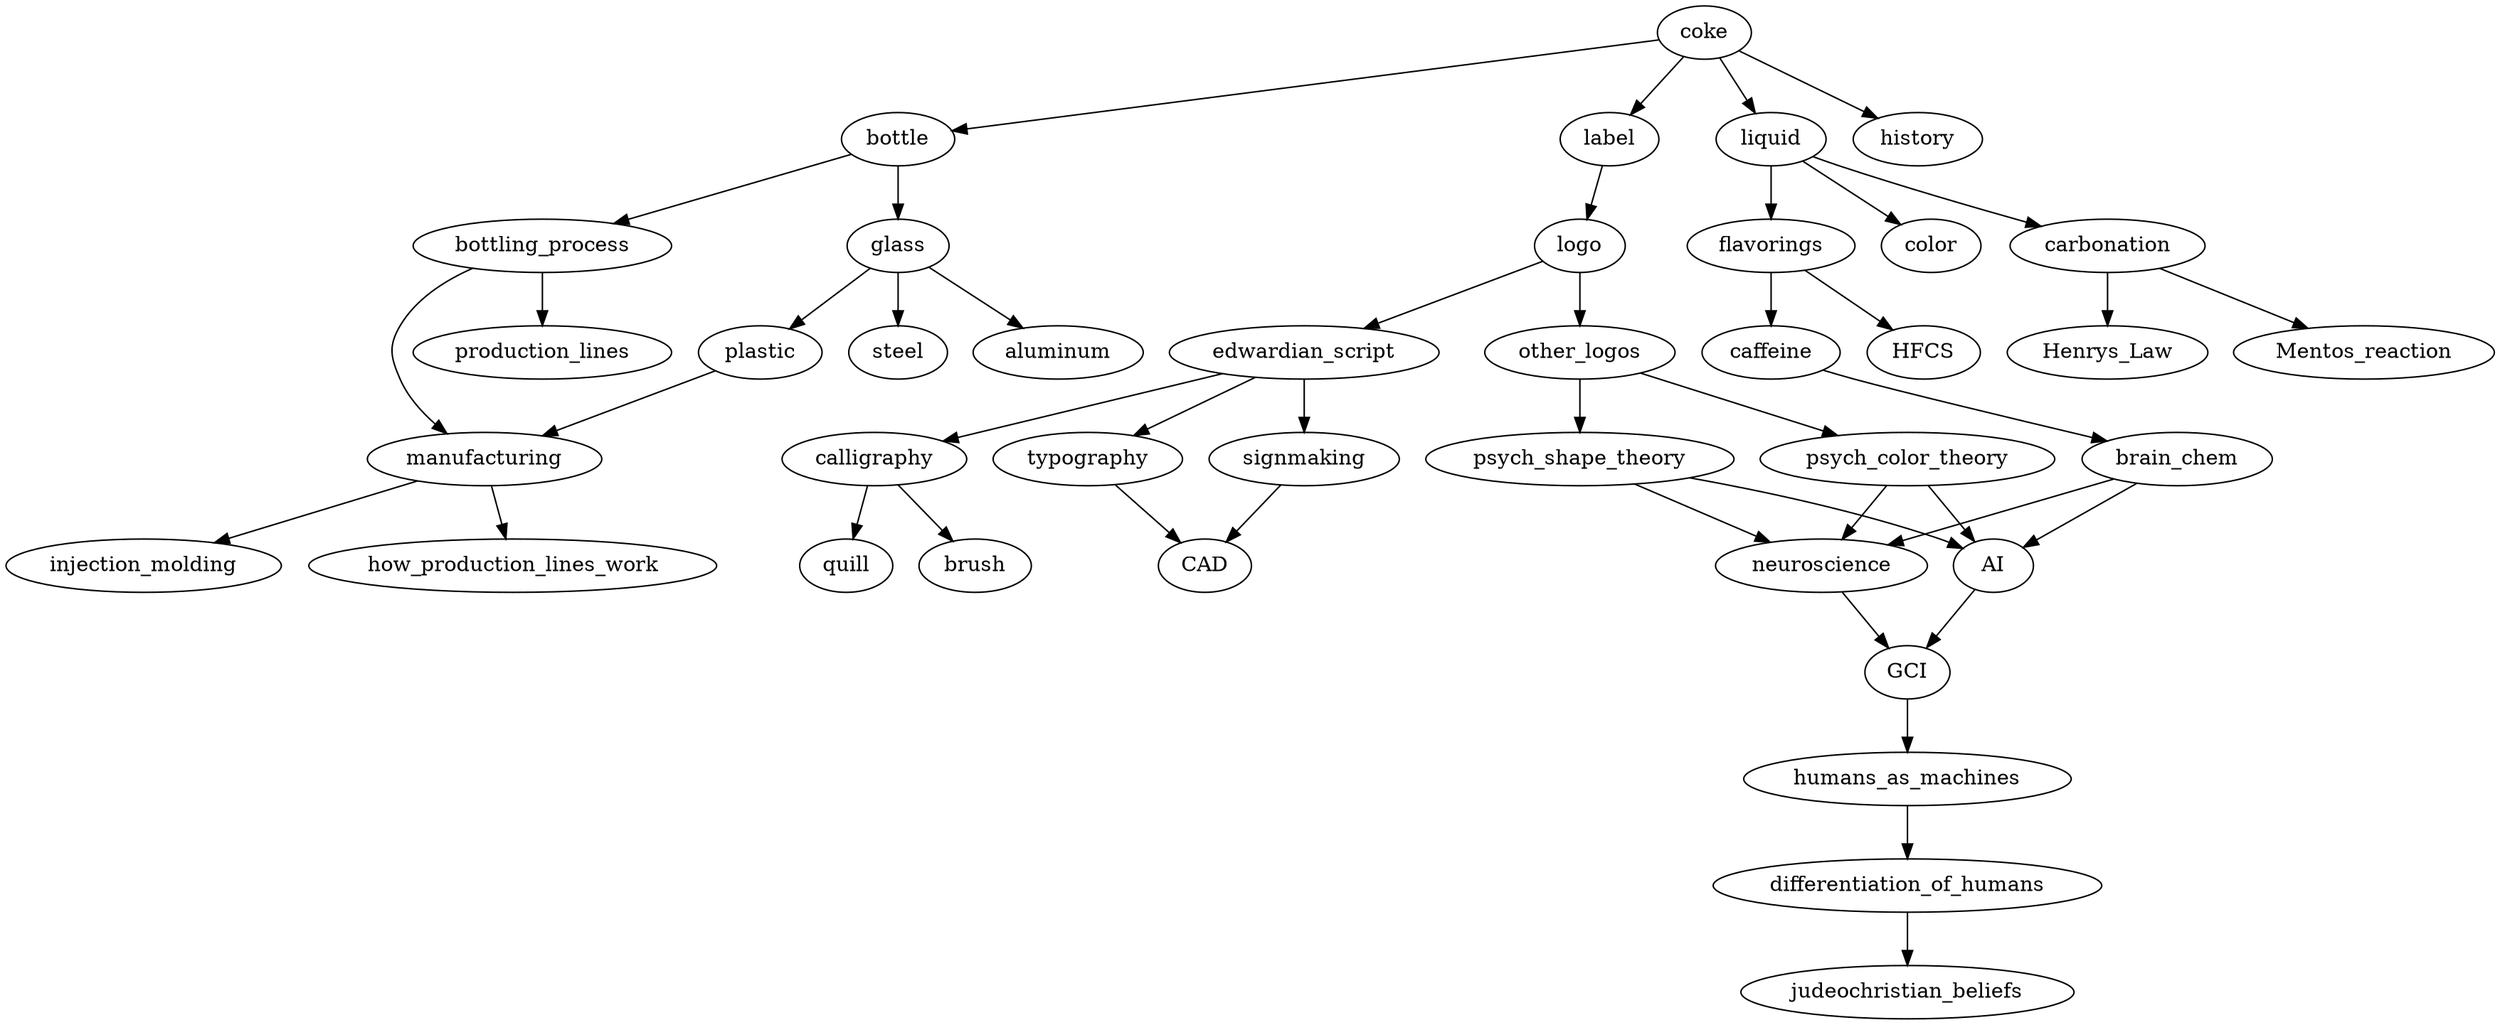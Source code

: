 digraph coke {
    coke -> bottle
    coke -> label
    coke -> liquid
    coke -> history

    bottle -> glass
    bottle -> bottling_process

    bottling_process -> production_lines
    bottling_process -> manufacturing

    glass -> plastic
    glass -> steel
    glass -> aluminum

    plastic -> manufacturing -> injection_molding

    manufacturing -> how_production_lines_work

    label -> logo

    logo -> edwardian_script
    logo -> other_logos

    edwardian_script -> calligraphy
    edwardian_script -> typography
    edwardian_script -> signmaking

    signmaking -> CAD

    typography -> CAD

    calligraphy -> quill
    calligraphy -> brush

    other_logos -> psych_shape_theory
    other_logos -> psych_color_theory

    liquid -> flavorings
    liquid -> color
    liquid -> carbonation

    carbonation -> Henrys_Law
    carbonation -> Mentos_reaction

    flavorings -> caffeine
    flavorings -> HFCS

    caffeine -> brain_chem

    brain_chem -> neuroscience
    brain_chem -> AI

    psych_color_theory -> neuroscience
    psych_shape_theory -> neuroscience

    psych_color_theory -> AI
    psych_shape_theory -> AI

    neuroscience -> GCI
    AI -> GCI

    GCI -> humans_as_machines

    humans_as_machines -> differentiation_of_humans

    differentiation_of_humans -> judeochristian_beliefs
}
